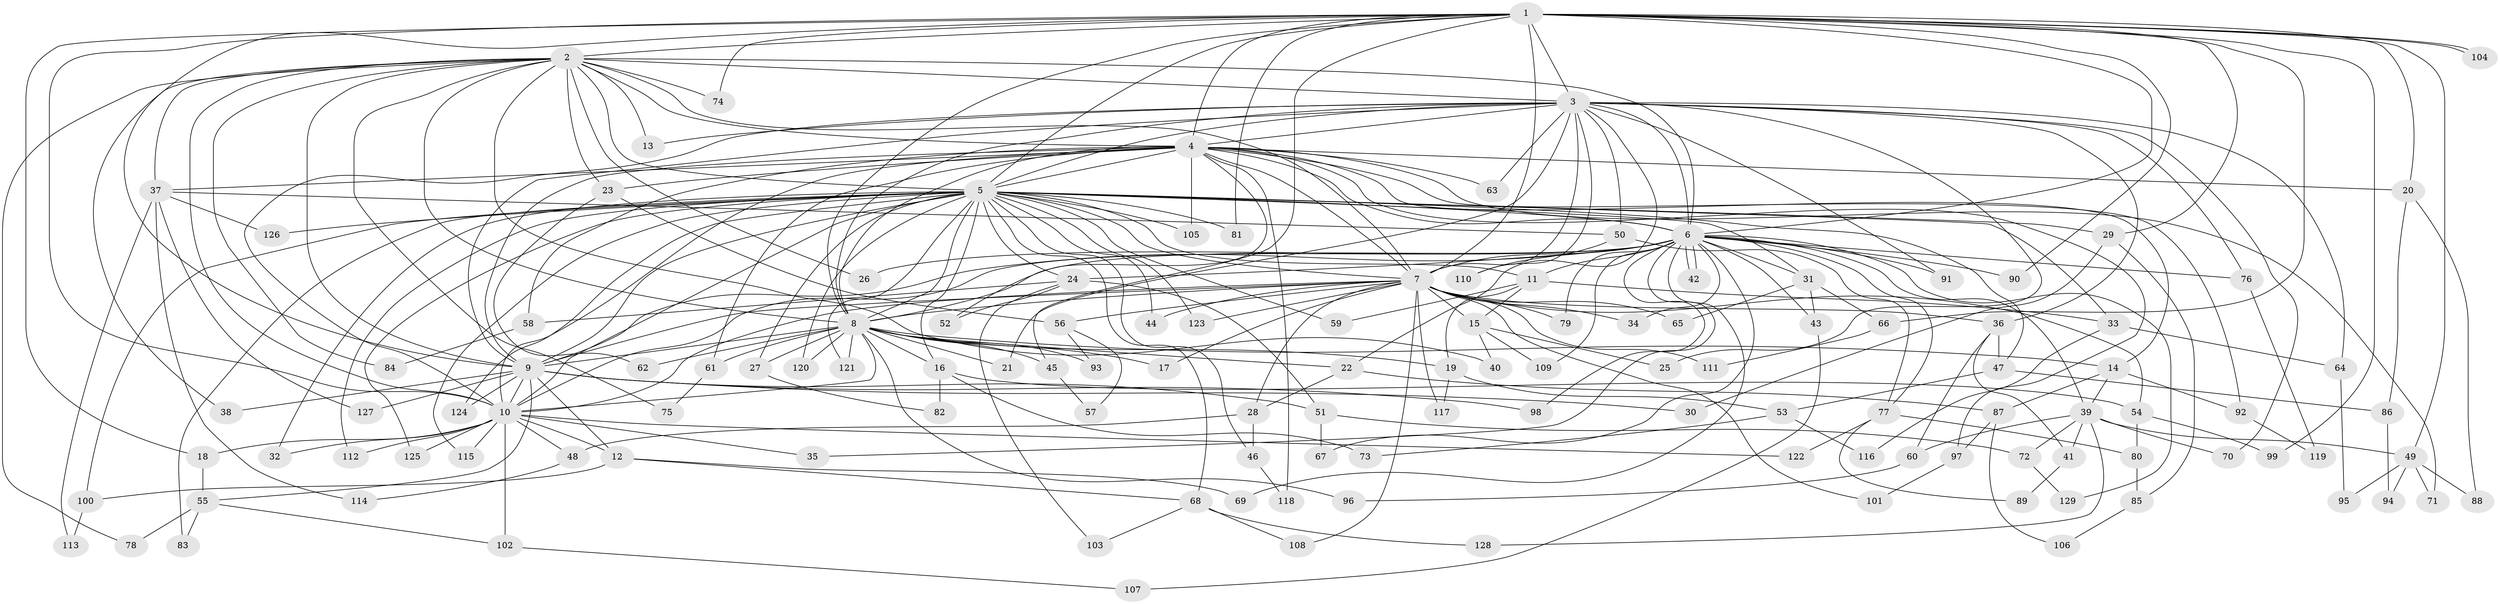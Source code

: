 // Generated by graph-tools (version 1.1) at 2025/25/03/09/25 03:25:46]
// undirected, 129 vertices, 283 edges
graph export_dot {
graph [start="1"]
  node [color=gray90,style=filled];
  1;
  2;
  3;
  4;
  5;
  6;
  7;
  8;
  9;
  10;
  11;
  12;
  13;
  14;
  15;
  16;
  17;
  18;
  19;
  20;
  21;
  22;
  23;
  24;
  25;
  26;
  27;
  28;
  29;
  30;
  31;
  32;
  33;
  34;
  35;
  36;
  37;
  38;
  39;
  40;
  41;
  42;
  43;
  44;
  45;
  46;
  47;
  48;
  49;
  50;
  51;
  52;
  53;
  54;
  55;
  56;
  57;
  58;
  59;
  60;
  61;
  62;
  63;
  64;
  65;
  66;
  67;
  68;
  69;
  70;
  71;
  72;
  73;
  74;
  75;
  76;
  77;
  78;
  79;
  80;
  81;
  82;
  83;
  84;
  85;
  86;
  87;
  88;
  89;
  90;
  91;
  92;
  93;
  94;
  95;
  96;
  97;
  98;
  99;
  100;
  101;
  102;
  103;
  104;
  105;
  106;
  107;
  108;
  109;
  110;
  111;
  112;
  113;
  114;
  115;
  116;
  117;
  118;
  119;
  120;
  121;
  122;
  123;
  124;
  125;
  126;
  127;
  128;
  129;
  1 -- 2;
  1 -- 3;
  1 -- 4;
  1 -- 5;
  1 -- 6;
  1 -- 7;
  1 -- 8;
  1 -- 9;
  1 -- 10;
  1 -- 18;
  1 -- 20;
  1 -- 29;
  1 -- 45;
  1 -- 49;
  1 -- 66;
  1 -- 74;
  1 -- 81;
  1 -- 90;
  1 -- 99;
  1 -- 104;
  1 -- 104;
  2 -- 3;
  2 -- 4;
  2 -- 5;
  2 -- 6;
  2 -- 7;
  2 -- 8;
  2 -- 9;
  2 -- 10;
  2 -- 13;
  2 -- 23;
  2 -- 26;
  2 -- 37;
  2 -- 38;
  2 -- 40;
  2 -- 74;
  2 -- 75;
  2 -- 78;
  2 -- 84;
  3 -- 4;
  3 -- 5;
  3 -- 6;
  3 -- 7;
  3 -- 8;
  3 -- 9;
  3 -- 10;
  3 -- 13;
  3 -- 21;
  3 -- 22;
  3 -- 25;
  3 -- 36;
  3 -- 50;
  3 -- 63;
  3 -- 64;
  3 -- 70;
  3 -- 76;
  3 -- 91;
  3 -- 110;
  4 -- 5;
  4 -- 6;
  4 -- 7;
  4 -- 8;
  4 -- 9;
  4 -- 10;
  4 -- 14;
  4 -- 20;
  4 -- 23;
  4 -- 37;
  4 -- 52;
  4 -- 58;
  4 -- 61;
  4 -- 63;
  4 -- 71;
  4 -- 92;
  4 -- 97;
  4 -- 105;
  4 -- 118;
  5 -- 6;
  5 -- 7;
  5 -- 8;
  5 -- 9;
  5 -- 10;
  5 -- 11;
  5 -- 16;
  5 -- 24;
  5 -- 27;
  5 -- 29;
  5 -- 31;
  5 -- 32;
  5 -- 33;
  5 -- 44;
  5 -- 46;
  5 -- 47;
  5 -- 59;
  5 -- 68;
  5 -- 81;
  5 -- 83;
  5 -- 100;
  5 -- 105;
  5 -- 112;
  5 -- 115;
  5 -- 120;
  5 -- 121;
  5 -- 123;
  5 -- 124;
  5 -- 125;
  5 -- 126;
  6 -- 7;
  6 -- 8;
  6 -- 9;
  6 -- 10;
  6 -- 11;
  6 -- 24;
  6 -- 26;
  6 -- 31;
  6 -- 34;
  6 -- 35;
  6 -- 39;
  6 -- 42;
  6 -- 42;
  6 -- 43;
  6 -- 67;
  6 -- 69;
  6 -- 76;
  6 -- 77;
  6 -- 79;
  6 -- 90;
  6 -- 91;
  6 -- 98;
  6 -- 109;
  6 -- 129;
  7 -- 8;
  7 -- 9;
  7 -- 10;
  7 -- 15;
  7 -- 17;
  7 -- 28;
  7 -- 34;
  7 -- 36;
  7 -- 44;
  7 -- 54;
  7 -- 56;
  7 -- 65;
  7 -- 79;
  7 -- 101;
  7 -- 108;
  7 -- 111;
  7 -- 117;
  7 -- 123;
  8 -- 9;
  8 -- 10;
  8 -- 14;
  8 -- 16;
  8 -- 17;
  8 -- 19;
  8 -- 21;
  8 -- 22;
  8 -- 27;
  8 -- 45;
  8 -- 61;
  8 -- 62;
  8 -- 93;
  8 -- 96;
  8 -- 120;
  8 -- 121;
  9 -- 10;
  9 -- 12;
  9 -- 30;
  9 -- 38;
  9 -- 51;
  9 -- 55;
  9 -- 98;
  9 -- 124;
  9 -- 127;
  10 -- 12;
  10 -- 18;
  10 -- 32;
  10 -- 35;
  10 -- 48;
  10 -- 102;
  10 -- 112;
  10 -- 115;
  10 -- 122;
  10 -- 125;
  11 -- 15;
  11 -- 19;
  11 -- 33;
  11 -- 59;
  12 -- 68;
  12 -- 69;
  12 -- 100;
  14 -- 39;
  14 -- 87;
  14 -- 92;
  15 -- 25;
  15 -- 40;
  15 -- 109;
  16 -- 54;
  16 -- 73;
  16 -- 82;
  18 -- 55;
  19 -- 53;
  19 -- 117;
  20 -- 86;
  20 -- 88;
  22 -- 28;
  22 -- 87;
  23 -- 56;
  23 -- 62;
  24 -- 51;
  24 -- 52;
  24 -- 58;
  24 -- 103;
  27 -- 82;
  28 -- 46;
  28 -- 48;
  29 -- 30;
  29 -- 85;
  31 -- 43;
  31 -- 65;
  31 -- 66;
  33 -- 64;
  33 -- 116;
  36 -- 41;
  36 -- 47;
  36 -- 60;
  37 -- 50;
  37 -- 113;
  37 -- 114;
  37 -- 126;
  37 -- 127;
  39 -- 41;
  39 -- 49;
  39 -- 60;
  39 -- 70;
  39 -- 72;
  39 -- 128;
  41 -- 89;
  43 -- 107;
  45 -- 57;
  46 -- 118;
  47 -- 53;
  47 -- 86;
  48 -- 114;
  49 -- 71;
  49 -- 88;
  49 -- 94;
  49 -- 95;
  50 -- 77;
  50 -- 110;
  51 -- 67;
  51 -- 72;
  53 -- 73;
  53 -- 116;
  54 -- 80;
  54 -- 99;
  55 -- 78;
  55 -- 83;
  55 -- 102;
  56 -- 57;
  56 -- 93;
  58 -- 84;
  60 -- 96;
  61 -- 75;
  64 -- 95;
  66 -- 111;
  68 -- 103;
  68 -- 108;
  68 -- 128;
  72 -- 129;
  76 -- 119;
  77 -- 80;
  77 -- 89;
  77 -- 122;
  80 -- 85;
  85 -- 106;
  86 -- 94;
  87 -- 97;
  87 -- 106;
  92 -- 119;
  97 -- 101;
  100 -- 113;
  102 -- 107;
}
